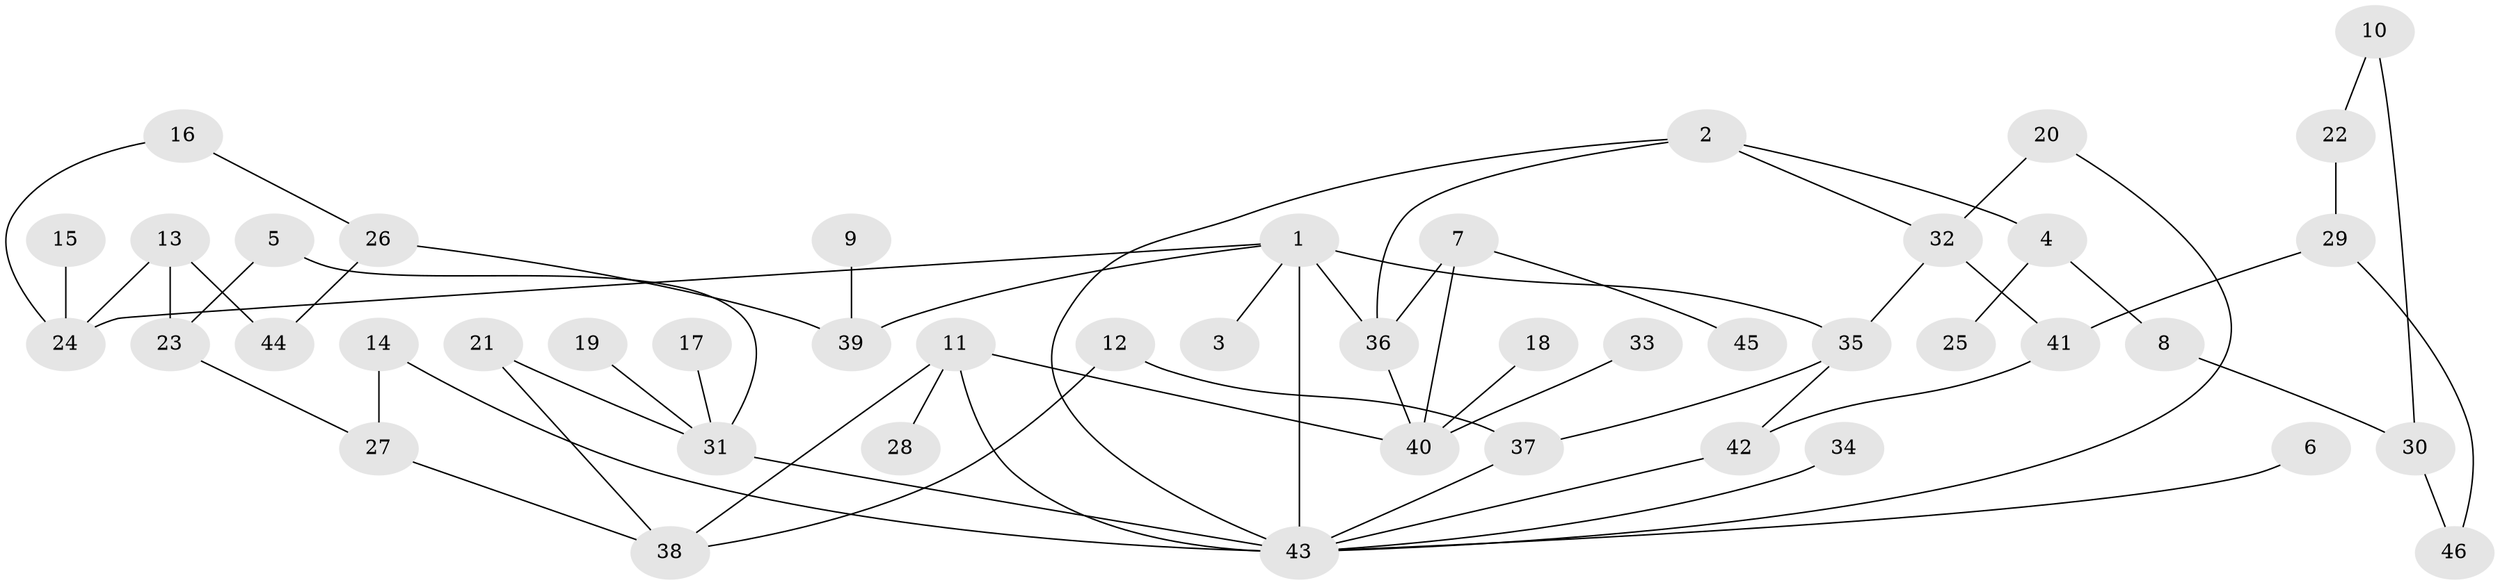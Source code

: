 // original degree distribution, {6: 0.02197802197802198, 4: 0.15384615384615385, 7: 0.01098901098901099, 1: 0.3076923076923077, 5: 0.04395604395604396, 3: 0.16483516483516483, 2: 0.2967032967032967}
// Generated by graph-tools (version 1.1) at 2025/25/03/09/25 03:25:29]
// undirected, 46 vertices, 62 edges
graph export_dot {
graph [start="1"]
  node [color=gray90,style=filled];
  1;
  2;
  3;
  4;
  5;
  6;
  7;
  8;
  9;
  10;
  11;
  12;
  13;
  14;
  15;
  16;
  17;
  18;
  19;
  20;
  21;
  22;
  23;
  24;
  25;
  26;
  27;
  28;
  29;
  30;
  31;
  32;
  33;
  34;
  35;
  36;
  37;
  38;
  39;
  40;
  41;
  42;
  43;
  44;
  45;
  46;
  1 -- 3 [weight=1.0];
  1 -- 24 [weight=1.0];
  1 -- 35 [weight=1.0];
  1 -- 36 [weight=1.0];
  1 -- 39 [weight=1.0];
  1 -- 43 [weight=2.0];
  2 -- 4 [weight=1.0];
  2 -- 32 [weight=1.0];
  2 -- 36 [weight=1.0];
  2 -- 43 [weight=1.0];
  4 -- 8 [weight=1.0];
  4 -- 25 [weight=1.0];
  5 -- 23 [weight=1.0];
  5 -- 31 [weight=1.0];
  6 -- 43 [weight=1.0];
  7 -- 36 [weight=1.0];
  7 -- 40 [weight=1.0];
  7 -- 45 [weight=1.0];
  8 -- 30 [weight=1.0];
  9 -- 39 [weight=1.0];
  10 -- 22 [weight=1.0];
  10 -- 30 [weight=1.0];
  11 -- 28 [weight=1.0];
  11 -- 38 [weight=1.0];
  11 -- 40 [weight=1.0];
  11 -- 43 [weight=1.0];
  12 -- 37 [weight=1.0];
  12 -- 38 [weight=1.0];
  13 -- 23 [weight=1.0];
  13 -- 24 [weight=1.0];
  13 -- 44 [weight=1.0];
  14 -- 27 [weight=1.0];
  14 -- 43 [weight=1.0];
  15 -- 24 [weight=1.0];
  16 -- 24 [weight=1.0];
  16 -- 26 [weight=1.0];
  17 -- 31 [weight=1.0];
  18 -- 40 [weight=1.0];
  19 -- 31 [weight=1.0];
  20 -- 32 [weight=1.0];
  20 -- 43 [weight=1.0];
  21 -- 31 [weight=1.0];
  21 -- 38 [weight=1.0];
  22 -- 29 [weight=1.0];
  23 -- 27 [weight=1.0];
  26 -- 39 [weight=1.0];
  26 -- 44 [weight=1.0];
  27 -- 38 [weight=1.0];
  29 -- 41 [weight=1.0];
  29 -- 46 [weight=1.0];
  30 -- 46 [weight=1.0];
  31 -- 43 [weight=2.0];
  32 -- 35 [weight=1.0];
  32 -- 41 [weight=2.0];
  33 -- 40 [weight=1.0];
  34 -- 43 [weight=1.0];
  35 -- 37 [weight=1.0];
  35 -- 42 [weight=1.0];
  36 -- 40 [weight=1.0];
  37 -- 43 [weight=1.0];
  41 -- 42 [weight=1.0];
  42 -- 43 [weight=1.0];
}
